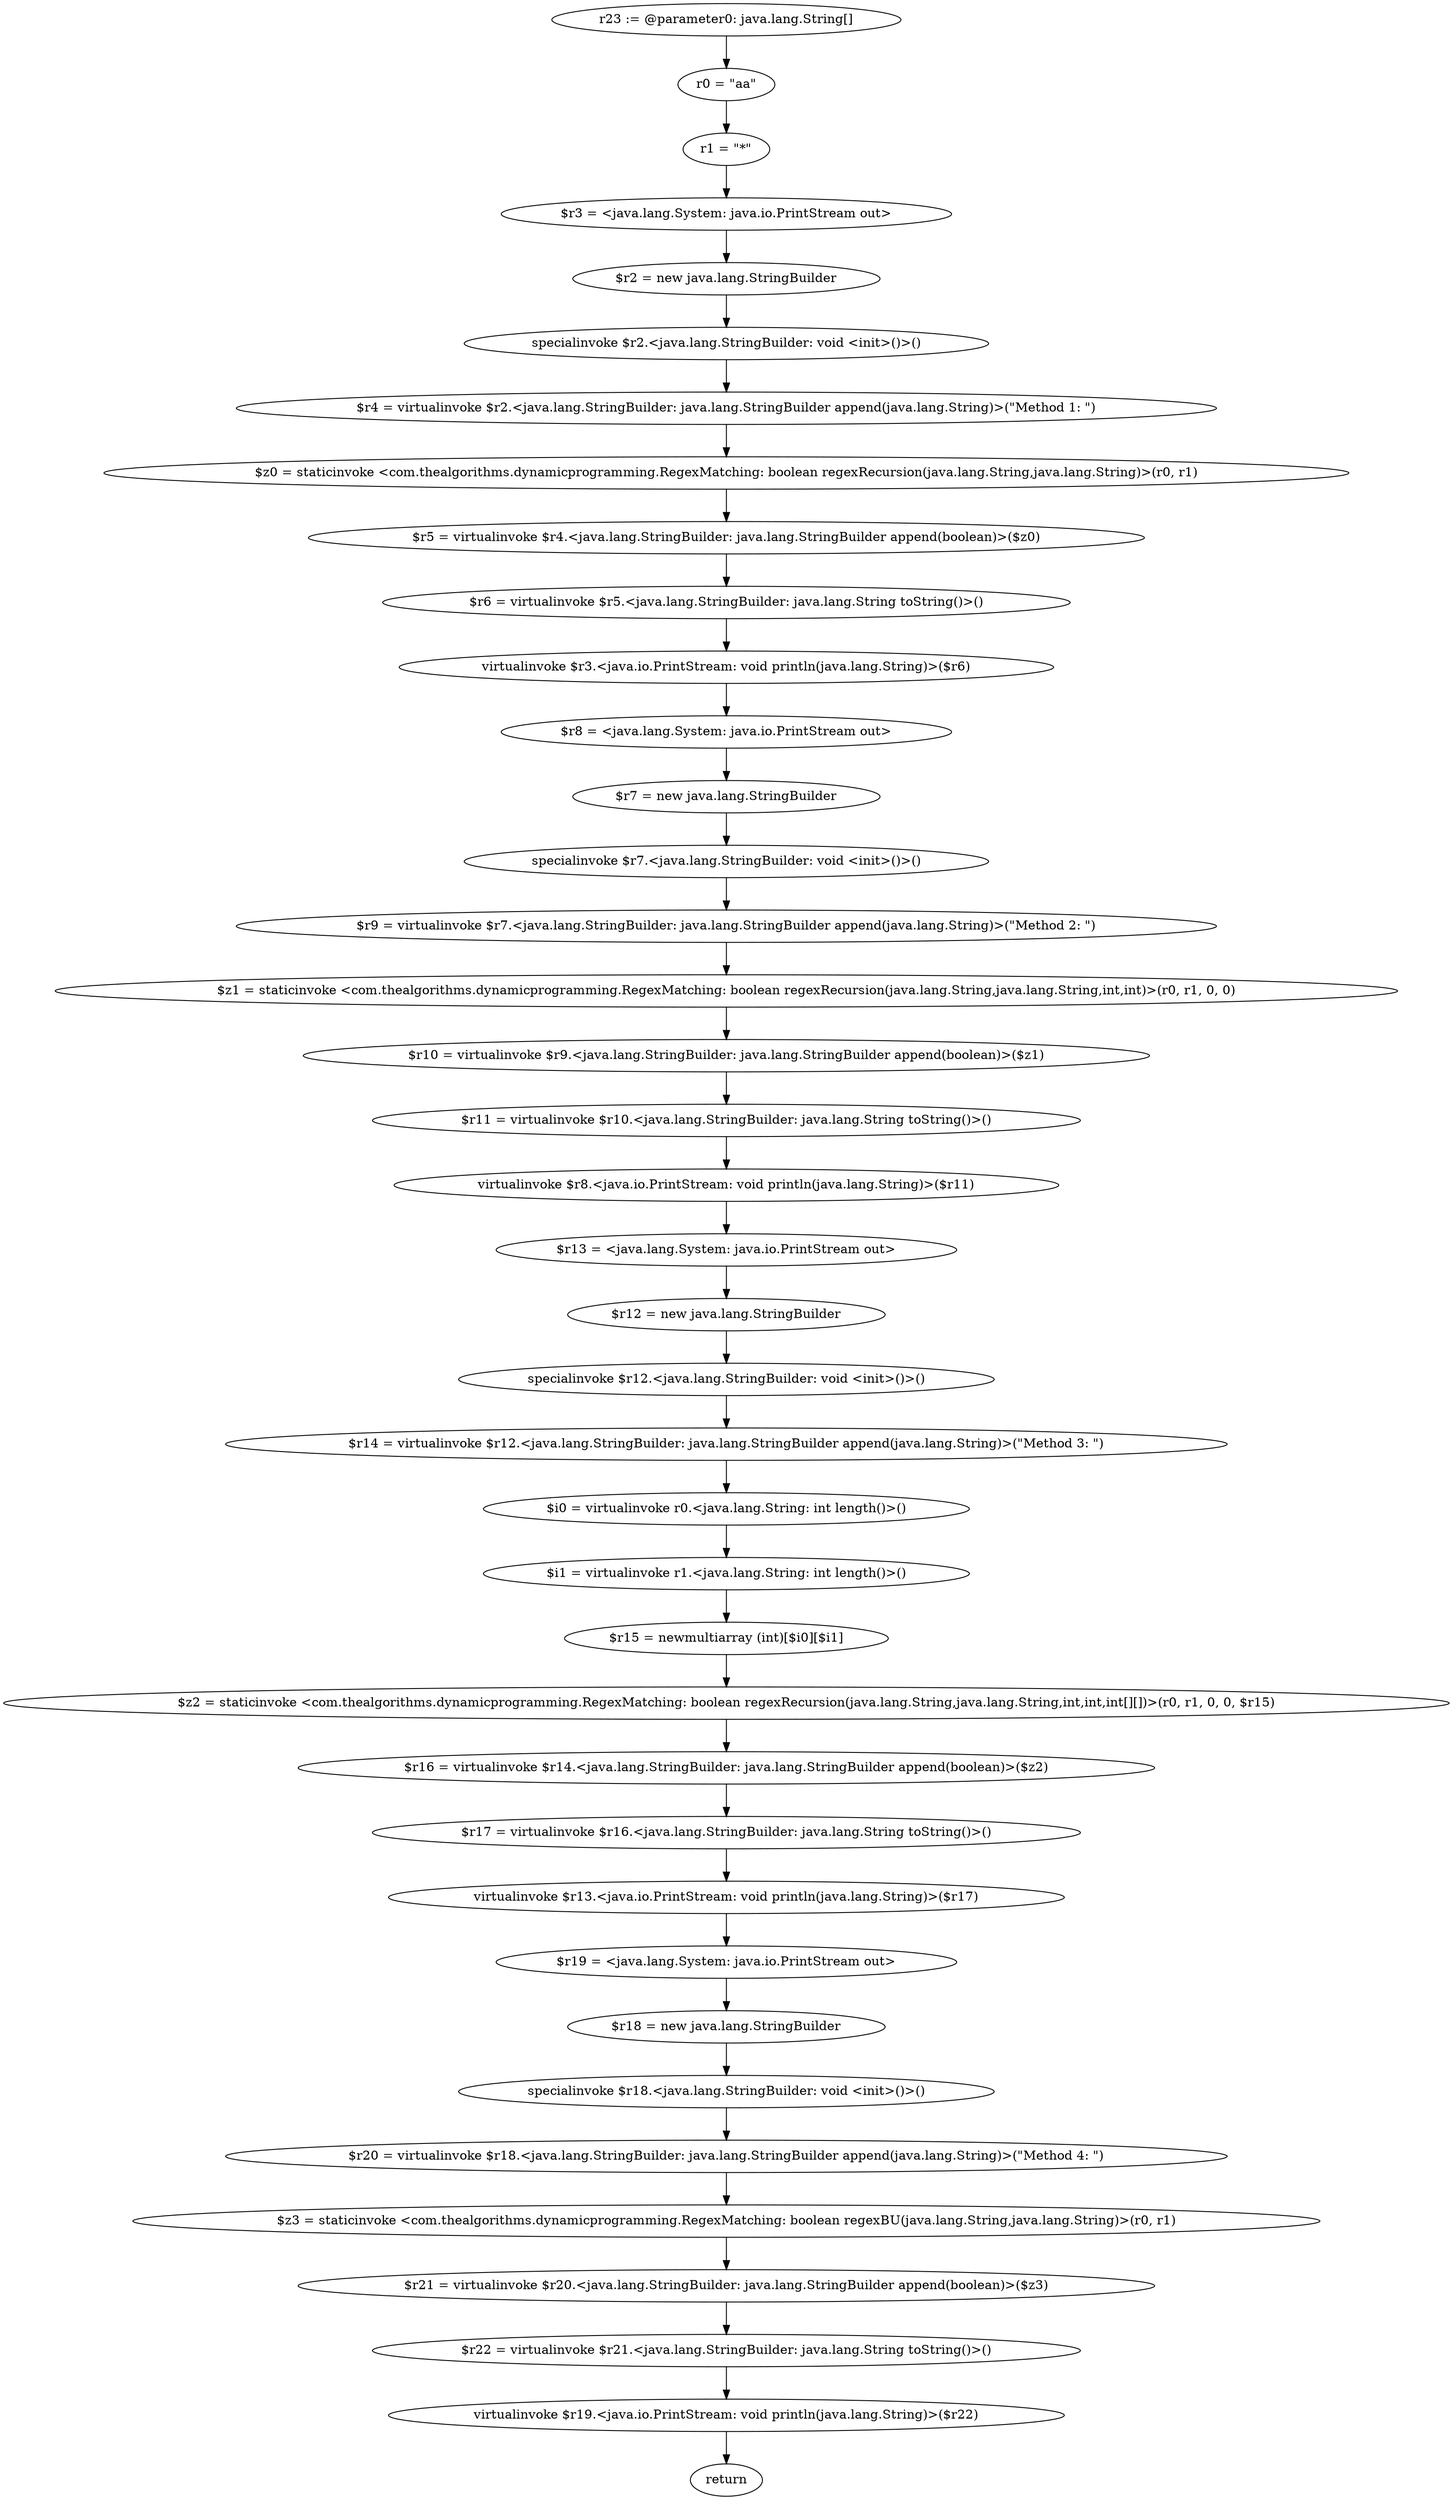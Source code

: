 digraph "unitGraph" {
    "r23 := @parameter0: java.lang.String[]"
    "r0 = \"aa\""
    "r1 = \"*\""
    "$r3 = <java.lang.System: java.io.PrintStream out>"
    "$r2 = new java.lang.StringBuilder"
    "specialinvoke $r2.<java.lang.StringBuilder: void <init>()>()"
    "$r4 = virtualinvoke $r2.<java.lang.StringBuilder: java.lang.StringBuilder append(java.lang.String)>(\"Method 1: \")"
    "$z0 = staticinvoke <com.thealgorithms.dynamicprogramming.RegexMatching: boolean regexRecursion(java.lang.String,java.lang.String)>(r0, r1)"
    "$r5 = virtualinvoke $r4.<java.lang.StringBuilder: java.lang.StringBuilder append(boolean)>($z0)"
    "$r6 = virtualinvoke $r5.<java.lang.StringBuilder: java.lang.String toString()>()"
    "virtualinvoke $r3.<java.io.PrintStream: void println(java.lang.String)>($r6)"
    "$r8 = <java.lang.System: java.io.PrintStream out>"
    "$r7 = new java.lang.StringBuilder"
    "specialinvoke $r7.<java.lang.StringBuilder: void <init>()>()"
    "$r9 = virtualinvoke $r7.<java.lang.StringBuilder: java.lang.StringBuilder append(java.lang.String)>(\"Method 2: \")"
    "$z1 = staticinvoke <com.thealgorithms.dynamicprogramming.RegexMatching: boolean regexRecursion(java.lang.String,java.lang.String,int,int)>(r0, r1, 0, 0)"
    "$r10 = virtualinvoke $r9.<java.lang.StringBuilder: java.lang.StringBuilder append(boolean)>($z1)"
    "$r11 = virtualinvoke $r10.<java.lang.StringBuilder: java.lang.String toString()>()"
    "virtualinvoke $r8.<java.io.PrintStream: void println(java.lang.String)>($r11)"
    "$r13 = <java.lang.System: java.io.PrintStream out>"
    "$r12 = new java.lang.StringBuilder"
    "specialinvoke $r12.<java.lang.StringBuilder: void <init>()>()"
    "$r14 = virtualinvoke $r12.<java.lang.StringBuilder: java.lang.StringBuilder append(java.lang.String)>(\"Method 3: \")"
    "$i0 = virtualinvoke r0.<java.lang.String: int length()>()"
    "$i1 = virtualinvoke r1.<java.lang.String: int length()>()"
    "$r15 = newmultiarray (int)[$i0][$i1]"
    "$z2 = staticinvoke <com.thealgorithms.dynamicprogramming.RegexMatching: boolean regexRecursion(java.lang.String,java.lang.String,int,int,int[][])>(r0, r1, 0, 0, $r15)"
    "$r16 = virtualinvoke $r14.<java.lang.StringBuilder: java.lang.StringBuilder append(boolean)>($z2)"
    "$r17 = virtualinvoke $r16.<java.lang.StringBuilder: java.lang.String toString()>()"
    "virtualinvoke $r13.<java.io.PrintStream: void println(java.lang.String)>($r17)"
    "$r19 = <java.lang.System: java.io.PrintStream out>"
    "$r18 = new java.lang.StringBuilder"
    "specialinvoke $r18.<java.lang.StringBuilder: void <init>()>()"
    "$r20 = virtualinvoke $r18.<java.lang.StringBuilder: java.lang.StringBuilder append(java.lang.String)>(\"Method 4: \")"
    "$z3 = staticinvoke <com.thealgorithms.dynamicprogramming.RegexMatching: boolean regexBU(java.lang.String,java.lang.String)>(r0, r1)"
    "$r21 = virtualinvoke $r20.<java.lang.StringBuilder: java.lang.StringBuilder append(boolean)>($z3)"
    "$r22 = virtualinvoke $r21.<java.lang.StringBuilder: java.lang.String toString()>()"
    "virtualinvoke $r19.<java.io.PrintStream: void println(java.lang.String)>($r22)"
    "return"
    "r23 := @parameter0: java.lang.String[]"->"r0 = \"aa\"";
    "r0 = \"aa\""->"r1 = \"*\"";
    "r1 = \"*\""->"$r3 = <java.lang.System: java.io.PrintStream out>";
    "$r3 = <java.lang.System: java.io.PrintStream out>"->"$r2 = new java.lang.StringBuilder";
    "$r2 = new java.lang.StringBuilder"->"specialinvoke $r2.<java.lang.StringBuilder: void <init>()>()";
    "specialinvoke $r2.<java.lang.StringBuilder: void <init>()>()"->"$r4 = virtualinvoke $r2.<java.lang.StringBuilder: java.lang.StringBuilder append(java.lang.String)>(\"Method 1: \")";
    "$r4 = virtualinvoke $r2.<java.lang.StringBuilder: java.lang.StringBuilder append(java.lang.String)>(\"Method 1: \")"->"$z0 = staticinvoke <com.thealgorithms.dynamicprogramming.RegexMatching: boolean regexRecursion(java.lang.String,java.lang.String)>(r0, r1)";
    "$z0 = staticinvoke <com.thealgorithms.dynamicprogramming.RegexMatching: boolean regexRecursion(java.lang.String,java.lang.String)>(r0, r1)"->"$r5 = virtualinvoke $r4.<java.lang.StringBuilder: java.lang.StringBuilder append(boolean)>($z0)";
    "$r5 = virtualinvoke $r4.<java.lang.StringBuilder: java.lang.StringBuilder append(boolean)>($z0)"->"$r6 = virtualinvoke $r5.<java.lang.StringBuilder: java.lang.String toString()>()";
    "$r6 = virtualinvoke $r5.<java.lang.StringBuilder: java.lang.String toString()>()"->"virtualinvoke $r3.<java.io.PrintStream: void println(java.lang.String)>($r6)";
    "virtualinvoke $r3.<java.io.PrintStream: void println(java.lang.String)>($r6)"->"$r8 = <java.lang.System: java.io.PrintStream out>";
    "$r8 = <java.lang.System: java.io.PrintStream out>"->"$r7 = new java.lang.StringBuilder";
    "$r7 = new java.lang.StringBuilder"->"specialinvoke $r7.<java.lang.StringBuilder: void <init>()>()";
    "specialinvoke $r7.<java.lang.StringBuilder: void <init>()>()"->"$r9 = virtualinvoke $r7.<java.lang.StringBuilder: java.lang.StringBuilder append(java.lang.String)>(\"Method 2: \")";
    "$r9 = virtualinvoke $r7.<java.lang.StringBuilder: java.lang.StringBuilder append(java.lang.String)>(\"Method 2: \")"->"$z1 = staticinvoke <com.thealgorithms.dynamicprogramming.RegexMatching: boolean regexRecursion(java.lang.String,java.lang.String,int,int)>(r0, r1, 0, 0)";
    "$z1 = staticinvoke <com.thealgorithms.dynamicprogramming.RegexMatching: boolean regexRecursion(java.lang.String,java.lang.String,int,int)>(r0, r1, 0, 0)"->"$r10 = virtualinvoke $r9.<java.lang.StringBuilder: java.lang.StringBuilder append(boolean)>($z1)";
    "$r10 = virtualinvoke $r9.<java.lang.StringBuilder: java.lang.StringBuilder append(boolean)>($z1)"->"$r11 = virtualinvoke $r10.<java.lang.StringBuilder: java.lang.String toString()>()";
    "$r11 = virtualinvoke $r10.<java.lang.StringBuilder: java.lang.String toString()>()"->"virtualinvoke $r8.<java.io.PrintStream: void println(java.lang.String)>($r11)";
    "virtualinvoke $r8.<java.io.PrintStream: void println(java.lang.String)>($r11)"->"$r13 = <java.lang.System: java.io.PrintStream out>";
    "$r13 = <java.lang.System: java.io.PrintStream out>"->"$r12 = new java.lang.StringBuilder";
    "$r12 = new java.lang.StringBuilder"->"specialinvoke $r12.<java.lang.StringBuilder: void <init>()>()";
    "specialinvoke $r12.<java.lang.StringBuilder: void <init>()>()"->"$r14 = virtualinvoke $r12.<java.lang.StringBuilder: java.lang.StringBuilder append(java.lang.String)>(\"Method 3: \")";
    "$r14 = virtualinvoke $r12.<java.lang.StringBuilder: java.lang.StringBuilder append(java.lang.String)>(\"Method 3: \")"->"$i0 = virtualinvoke r0.<java.lang.String: int length()>()";
    "$i0 = virtualinvoke r0.<java.lang.String: int length()>()"->"$i1 = virtualinvoke r1.<java.lang.String: int length()>()";
    "$i1 = virtualinvoke r1.<java.lang.String: int length()>()"->"$r15 = newmultiarray (int)[$i0][$i1]";
    "$r15 = newmultiarray (int)[$i0][$i1]"->"$z2 = staticinvoke <com.thealgorithms.dynamicprogramming.RegexMatching: boolean regexRecursion(java.lang.String,java.lang.String,int,int,int[][])>(r0, r1, 0, 0, $r15)";
    "$z2 = staticinvoke <com.thealgorithms.dynamicprogramming.RegexMatching: boolean regexRecursion(java.lang.String,java.lang.String,int,int,int[][])>(r0, r1, 0, 0, $r15)"->"$r16 = virtualinvoke $r14.<java.lang.StringBuilder: java.lang.StringBuilder append(boolean)>($z2)";
    "$r16 = virtualinvoke $r14.<java.lang.StringBuilder: java.lang.StringBuilder append(boolean)>($z2)"->"$r17 = virtualinvoke $r16.<java.lang.StringBuilder: java.lang.String toString()>()";
    "$r17 = virtualinvoke $r16.<java.lang.StringBuilder: java.lang.String toString()>()"->"virtualinvoke $r13.<java.io.PrintStream: void println(java.lang.String)>($r17)";
    "virtualinvoke $r13.<java.io.PrintStream: void println(java.lang.String)>($r17)"->"$r19 = <java.lang.System: java.io.PrintStream out>";
    "$r19 = <java.lang.System: java.io.PrintStream out>"->"$r18 = new java.lang.StringBuilder";
    "$r18 = new java.lang.StringBuilder"->"specialinvoke $r18.<java.lang.StringBuilder: void <init>()>()";
    "specialinvoke $r18.<java.lang.StringBuilder: void <init>()>()"->"$r20 = virtualinvoke $r18.<java.lang.StringBuilder: java.lang.StringBuilder append(java.lang.String)>(\"Method 4: \")";
    "$r20 = virtualinvoke $r18.<java.lang.StringBuilder: java.lang.StringBuilder append(java.lang.String)>(\"Method 4: \")"->"$z3 = staticinvoke <com.thealgorithms.dynamicprogramming.RegexMatching: boolean regexBU(java.lang.String,java.lang.String)>(r0, r1)";
    "$z3 = staticinvoke <com.thealgorithms.dynamicprogramming.RegexMatching: boolean regexBU(java.lang.String,java.lang.String)>(r0, r1)"->"$r21 = virtualinvoke $r20.<java.lang.StringBuilder: java.lang.StringBuilder append(boolean)>($z3)";
    "$r21 = virtualinvoke $r20.<java.lang.StringBuilder: java.lang.StringBuilder append(boolean)>($z3)"->"$r22 = virtualinvoke $r21.<java.lang.StringBuilder: java.lang.String toString()>()";
    "$r22 = virtualinvoke $r21.<java.lang.StringBuilder: java.lang.String toString()>()"->"virtualinvoke $r19.<java.io.PrintStream: void println(java.lang.String)>($r22)";
    "virtualinvoke $r19.<java.io.PrintStream: void println(java.lang.String)>($r22)"->"return";
}
